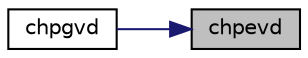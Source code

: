 digraph "chpevd"
{
 // LATEX_PDF_SIZE
  edge [fontname="Helvetica",fontsize="10",labelfontname="Helvetica",labelfontsize="10"];
  node [fontname="Helvetica",fontsize="10",shape=record];
  rankdir="RL";
  Node1 [label="chpevd",height=0.2,width=0.4,color="black", fillcolor="grey75", style="filled", fontcolor="black",tooltip="CHPEVD computes the eigenvalues and, optionally, the left and/or right eigenvectors for OTHER matrice..."];
  Node1 -> Node2 [dir="back",color="midnightblue",fontsize="10",style="solid",fontname="Helvetica"];
  Node2 [label="chpgvd",height=0.2,width=0.4,color="black", fillcolor="white", style="filled",URL="$chpgvd_8f.html#a014aa918f8b897bd887b9ba67242e0d5",tooltip="CHPGVD"];
}
